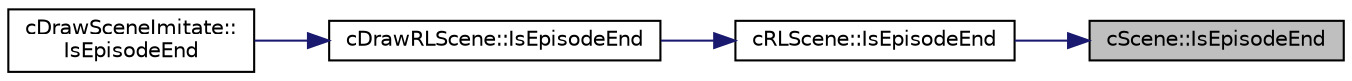 digraph "cScene::IsEpisodeEnd"
{
 // LATEX_PDF_SIZE
  edge [fontname="Helvetica",fontsize="10",labelfontname="Helvetica",labelfontsize="10"];
  node [fontname="Helvetica",fontsize="10",shape=record];
  rankdir="RL";
  Node1 [label="cScene::IsEpisodeEnd",height=0.2,width=0.4,color="black", fillcolor="grey75", style="filled", fontcolor="black",tooltip=" "];
  Node1 -> Node2 [dir="back",color="midnightblue",fontsize="10",style="solid",fontname="Helvetica"];
  Node2 [label="cRLScene::IsEpisodeEnd",height=0.2,width=0.4,color="black", fillcolor="white", style="filled",URL="$classc_r_l_scene.html#adf424708fd98f2a8bd336dde4764470c",tooltip=" "];
  Node2 -> Node3 [dir="back",color="midnightblue",fontsize="10",style="solid",fontname="Helvetica"];
  Node3 [label="cDrawRLScene::IsEpisodeEnd",height=0.2,width=0.4,color="black", fillcolor="white", style="filled",URL="$classc_draw_r_l_scene.html#a2682b853fabe0706d2cebe5d669d42d9",tooltip=" "];
  Node3 -> Node4 [dir="back",color="midnightblue",fontsize="10",style="solid",fontname="Helvetica"];
  Node4 [label="cDrawSceneImitate::\lIsEpisodeEnd",height=0.2,width=0.4,color="black", fillcolor="white", style="filled",URL="$classc_draw_scene_imitate.html#a085e3c5920a69b47a1ee18e25ca9df57",tooltip=" "];
}

